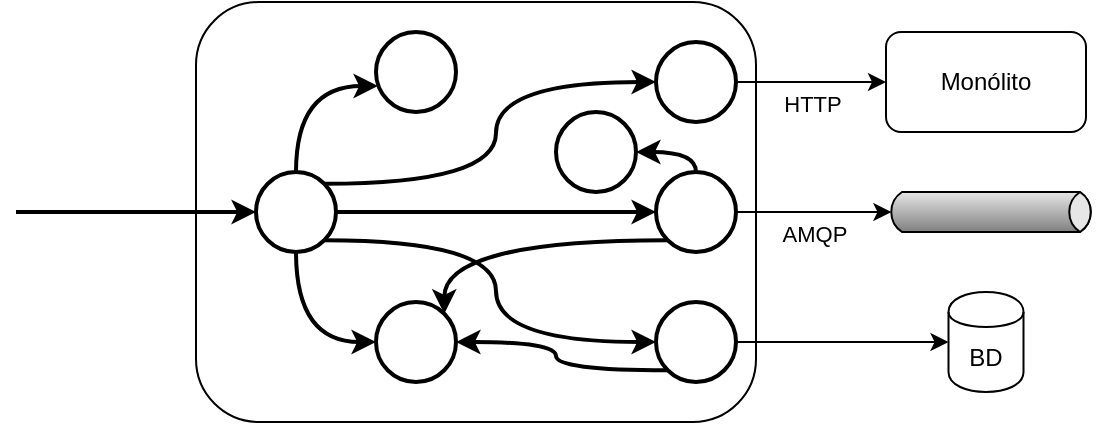 <mxfile version="12.6.7" type="device"><diagram id="Hjm3fr55TIhVBwDg1OFt" name="Page-1"><mxGraphModel dx="859" dy="435" grid="1" gridSize="10" guides="1" tooltips="1" connect="1" arrows="1" fold="1" page="1" pageScale="1" pageWidth="827" pageHeight="1169" math="0" shadow="0"><root><mxCell id="0"/><mxCell id="1" parent="0"/><mxCell id="Lm5jG9v7UDJptBtEWt8Y-1" value="" style="rounded=1;whiteSpace=wrap;html=1;strokeWidth=1;" vertex="1" parent="1"><mxGeometry x="250" y="70" width="280" height="210" as="geometry"/></mxCell><mxCell id="Lm5jG9v7UDJptBtEWt8Y-11" value="HTTP" style="edgeStyle=orthogonalEdgeStyle;rounded=0;orthogonalLoop=1;jettySize=auto;html=1;exitX=1;exitY=0.5;exitDx=0;exitDy=0;entryX=0;entryY=0.5;entryDx=0;entryDy=0;verticalAlign=top;spacing=0;strokeColor=#000000;fontColor=#000000;strokeWidth=1;" edge="1" parent="1" source="Lm5jG9v7UDJptBtEWt8Y-6" target="Lm5jG9v7UDJptBtEWt8Y-8"><mxGeometry relative="1" as="geometry"><Array as="points"><mxPoint x="550" y="110"/><mxPoint x="550" y="110"/></Array></mxGeometry></mxCell><mxCell id="Lm5jG9v7UDJptBtEWt8Y-6" value="" style="ellipse;whiteSpace=wrap;html=1;aspect=fixed;strokeColor=#000000;strokeWidth=2;" vertex="1" parent="1"><mxGeometry x="480" y="90" width="40" height="40" as="geometry"/></mxCell><mxCell id="Lm5jG9v7UDJptBtEWt8Y-12" value="AMQP" style="edgeStyle=orthogonalEdgeStyle;rounded=0;orthogonalLoop=1;jettySize=auto;html=1;exitX=0;exitY=0.5;exitDx=0;exitDy=0;entryX=0;entryY=0.5;entryDx=2.7;entryDy=0;entryPerimeter=0;verticalAlign=top;spacing=0;strokeColor=#000000;fontColor=#000000;strokeWidth=1;" edge="1" parent="1" source="Lm5jG9v7UDJptBtEWt8Y-7" target="Lm5jG9v7UDJptBtEWt8Y-10"><mxGeometry relative="1" as="geometry"/></mxCell><mxCell id="Lm5jG9v7UDJptBtEWt8Y-37" style="edgeStyle=orthogonalEdgeStyle;curved=1;orthogonalLoop=1;jettySize=auto;html=1;exitX=0.5;exitY=1;exitDx=0;exitDy=0;entryX=1;entryY=0.5;entryDx=0;entryDy=0;fontSize=10;strokeColor=#000000;strokeWidth=2;" edge="1" parent="1" source="Lm5jG9v7UDJptBtEWt8Y-7" target="Lm5jG9v7UDJptBtEWt8Y-36"><mxGeometry relative="1" as="geometry"><Array as="points"><mxPoint x="500" y="145"/></Array></mxGeometry></mxCell><mxCell id="Lm5jG9v7UDJptBtEWt8Y-39" style="edgeStyle=orthogonalEdgeStyle;curved=1;orthogonalLoop=1;jettySize=auto;html=1;exitX=1;exitY=0;exitDx=0;exitDy=0;entryX=1;entryY=0;entryDx=0;entryDy=0;fontSize=10;strokeColor=#000000;strokeWidth=2;" edge="1" parent="1" source="Lm5jG9v7UDJptBtEWt8Y-7" target="Lm5jG9v7UDJptBtEWt8Y-22"><mxGeometry relative="1" as="geometry"/></mxCell><mxCell id="Lm5jG9v7UDJptBtEWt8Y-7" value="" style="ellipse;whiteSpace=wrap;html=1;aspect=fixed;direction=west;strokeColor=#000000;strokeWidth=2;" vertex="1" parent="1"><mxGeometry x="480" y="155" width="40" height="40" as="geometry"/></mxCell><mxCell id="Lm5jG9v7UDJptBtEWt8Y-8" value="Monólito" style="rounded=1;whiteSpace=wrap;html=1;strokeColor=#000000;fontColor=#000000;strokeWidth=1;" vertex="1" parent="1"><mxGeometry x="595" y="85" width="100" height="50" as="geometry"/></mxCell><mxCell id="Lm5jG9v7UDJptBtEWt8Y-20" value="" style="edgeStyle=orthogonalEdgeStyle;rounded=0;orthogonalLoop=1;jettySize=auto;html=1;exitX=0;exitY=0.5;exitDx=0;exitDy=0;entryX=0;entryY=0.5;entryDx=0;entryDy=0;strokeColor=#000000;strokeWidth=1;" edge="1" parent="1" source="Lm5jG9v7UDJptBtEWt8Y-18" target="Lm5jG9v7UDJptBtEWt8Y-9"><mxGeometry relative="1" as="geometry"/></mxCell><mxCell id="Lm5jG9v7UDJptBtEWt8Y-9" value="BD" style="shape=cylinder;whiteSpace=wrap;html=1;boundedLbl=1;backgroundOutline=1;strokeColor=#000000;fontColor=#000000;strokeWidth=1;" vertex="1" parent="1"><mxGeometry x="626.25" y="215" width="37.5" height="50" as="geometry"/></mxCell><mxCell id="Lm5jG9v7UDJptBtEWt8Y-10" value="" style="strokeWidth=1;outlineConnect=0;dashed=0;align=center;fontSize=10;shape=mxgraph.eip.messageChannel;verticalLabelPosition=bottom;labelBackgroundColor=#ffffff;verticalAlign=top;spacing=0;html=1;labelPosition=center;horizontal=1;strokeColor=#000000;" vertex="1" parent="1"><mxGeometry x="595" y="160" width="105" height="30" as="geometry"/></mxCell><mxCell id="Lm5jG9v7UDJptBtEWt8Y-40" style="edgeStyle=orthogonalEdgeStyle;curved=1;orthogonalLoop=1;jettySize=auto;html=1;exitX=1;exitY=0;exitDx=0;exitDy=0;entryX=1;entryY=0.5;entryDx=0;entryDy=0;fontSize=10;strokeColor=#000000;strokeWidth=2;" edge="1" parent="1" source="Lm5jG9v7UDJptBtEWt8Y-18" target="Lm5jG9v7UDJptBtEWt8Y-22"><mxGeometry relative="1" as="geometry"/></mxCell><mxCell id="Lm5jG9v7UDJptBtEWt8Y-18" value="" style="ellipse;whiteSpace=wrap;html=1;aspect=fixed;direction=west;strokeColor=#000000;strokeWidth=2;" vertex="1" parent="1"><mxGeometry x="480" y="220" width="40" height="40" as="geometry"/></mxCell><mxCell id="Lm5jG9v7UDJptBtEWt8Y-29" style="edgeStyle=orthogonalEdgeStyle;orthogonalLoop=1;jettySize=auto;html=1;exitX=1;exitY=1;exitDx=0;exitDy=0;entryX=1;entryY=0.5;entryDx=0;entryDy=0;fontSize=10;curved=1;strokeColor=#000000;strokeWidth=2;" edge="1" parent="1" source="Lm5jG9v7UDJptBtEWt8Y-21" target="Lm5jG9v7UDJptBtEWt8Y-18"><mxGeometry relative="1" as="geometry"/></mxCell><mxCell id="Lm5jG9v7UDJptBtEWt8Y-30" style="edgeStyle=orthogonalEdgeStyle;curved=1;orthogonalLoop=1;jettySize=auto;html=1;exitX=1;exitY=0.5;exitDx=0;exitDy=0;fontSize=10;strokeColor=#000000;strokeWidth=2;" edge="1" parent="1" source="Lm5jG9v7UDJptBtEWt8Y-21" target="Lm5jG9v7UDJptBtEWt8Y-7"><mxGeometry relative="1" as="geometry"/></mxCell><mxCell id="Lm5jG9v7UDJptBtEWt8Y-33" style="edgeStyle=orthogonalEdgeStyle;curved=1;orthogonalLoop=1;jettySize=auto;html=1;exitX=1;exitY=0;exitDx=0;exitDy=0;entryX=0;entryY=0.5;entryDx=0;entryDy=0;fontSize=10;strokeColor=#000000;strokeWidth=2;" edge="1" parent="1" source="Lm5jG9v7UDJptBtEWt8Y-21" target="Lm5jG9v7UDJptBtEWt8Y-6"><mxGeometry relative="1" as="geometry"/></mxCell><mxCell id="Lm5jG9v7UDJptBtEWt8Y-38" style="edgeStyle=orthogonalEdgeStyle;curved=1;orthogonalLoop=1;jettySize=auto;html=1;exitX=0.5;exitY=1;exitDx=0;exitDy=0;entryX=0;entryY=0.5;entryDx=0;entryDy=0;fontSize=10;strokeColor=#000000;strokeWidth=2;" edge="1" parent="1" source="Lm5jG9v7UDJptBtEWt8Y-21" target="Lm5jG9v7UDJptBtEWt8Y-22"><mxGeometry relative="1" as="geometry"/></mxCell><mxCell id="Lm5jG9v7UDJptBtEWt8Y-42" style="edgeStyle=orthogonalEdgeStyle;curved=1;orthogonalLoop=1;jettySize=auto;html=1;exitX=0.5;exitY=0;exitDx=0;exitDy=0;entryX=0.025;entryY=0.675;entryDx=0;entryDy=0;entryPerimeter=0;fontSize=10;strokeColor=#000000;strokeWidth=2;" edge="1" parent="1" source="Lm5jG9v7UDJptBtEWt8Y-21" target="Lm5jG9v7UDJptBtEWt8Y-41"><mxGeometry relative="1" as="geometry"/></mxCell><mxCell id="Lm5jG9v7UDJptBtEWt8Y-21" value="" style="ellipse;whiteSpace=wrap;html=1;aspect=fixed;strokeColor=#000000;strokeWidth=2;" vertex="1" parent="1"><mxGeometry x="280" y="155" width="40" height="40" as="geometry"/></mxCell><mxCell id="Lm5jG9v7UDJptBtEWt8Y-22" value="" style="ellipse;whiteSpace=wrap;html=1;aspect=fixed;strokeWidth=2;strokeColor=#000000;" vertex="1" parent="1"><mxGeometry x="340" y="220" width="40" height="40" as="geometry"/></mxCell><mxCell id="Lm5jG9v7UDJptBtEWt8Y-26" value="" style="endArrow=classic;html=1;fontSize=10;entryX=0;entryY=0.5;entryDx=0;entryDy=0;strokeColor=#000000;strokeWidth=2;" edge="1" parent="1" target="Lm5jG9v7UDJptBtEWt8Y-21"><mxGeometry width="50" height="50" relative="1" as="geometry"><mxPoint x="160" y="175" as="sourcePoint"/><mxPoint x="180" y="170" as="targetPoint"/></mxGeometry></mxCell><mxCell id="Lm5jG9v7UDJptBtEWt8Y-36" value="" style="ellipse;whiteSpace=wrap;html=1;aspect=fixed;strokeWidth=2;strokeColor=#000000;" vertex="1" parent="1"><mxGeometry x="430" y="125" width="40" height="40" as="geometry"/></mxCell><mxCell id="Lm5jG9v7UDJptBtEWt8Y-41" value="" style="ellipse;whiteSpace=wrap;html=1;aspect=fixed;strokeWidth=2;strokeColor=#000000;" vertex="1" parent="1"><mxGeometry x="340" y="85" width="40" height="40" as="geometry"/></mxCell></root></mxGraphModel></diagram></mxfile>